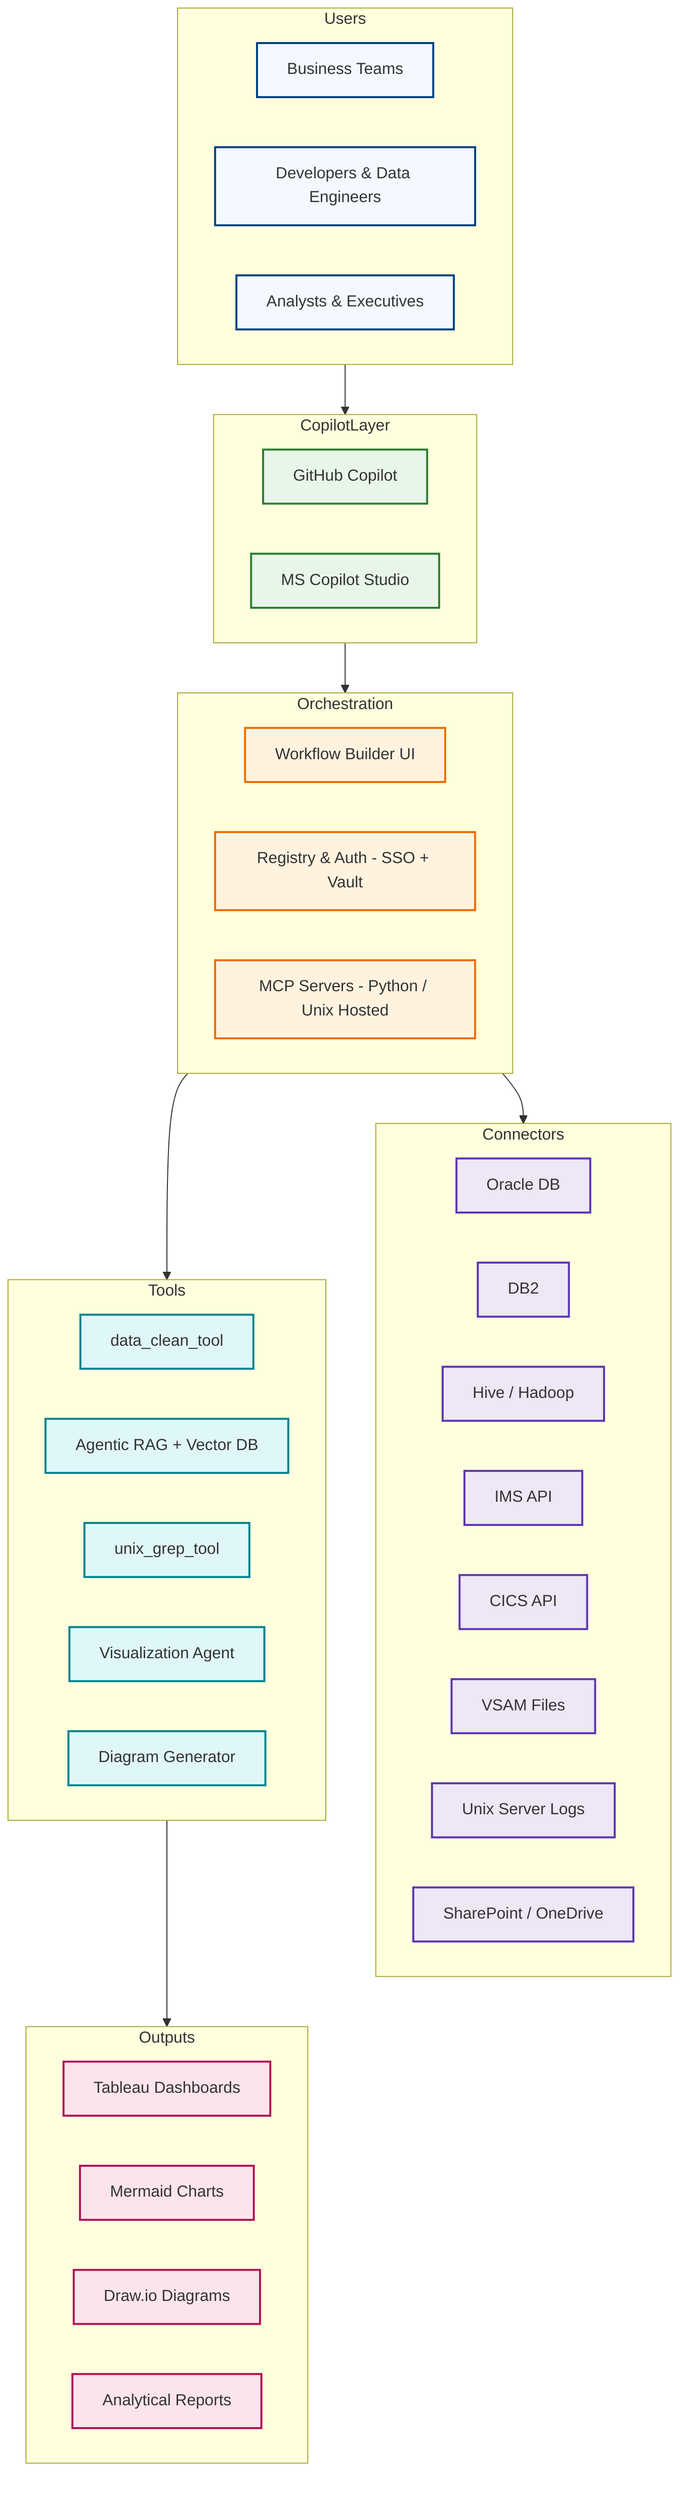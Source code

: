 flowchart TD
    %% --- Users ---
    subgraph Users
        U1[Business Teams]
        U2[Developers & Data Engineers]
        U3[Analysts & Executives]
    end

    %% --- Copilot Layer ---
    subgraph CopilotLayer
        GH[GitHub Copilot]
        M365[MS Copilot Studio]
    end

    %% --- Orchestration ---
    subgraph Orchestration
        WFUI[Workflow Builder UI]
        REG["Registry & Auth - SSO + Vault"]
        SRV["MCP Servers - Python / Unix Hosted"]
    end

    %% --- Connectors ---
    subgraph Connectors
        ORA[Oracle DB]
        DB2[DB2]
        HIVE[Hive / Hadoop]
        IMS[IMS API]
        CICS[CICS API]
        VSAM[VSAM Files]
        UNIX[Unix Server Logs]
        SP[SharePoint / OneDrive]
    end

    %% --- Tools ---
    subgraph Tools
        CLEAN[data_clean_tool]
        RAG[Agentic RAG + Vector DB]
        GREP[unix_grep_tool]
        VIZ[Visualization Agent]
        DIAG[Diagram Generator]
    end

    %% --- Outputs ---
    subgraph Outputs
        TBL[Tableau Dashboards]
        MRD[Mermaid Charts]
        DIO[Draw.io Diagrams]
        RPT[Analytical Reports]
    end

    %% --- Connections ---
    Users --> CopilotLayer
    CopilotLayer --> Orchestration
    Orchestration --> Connectors
    Orchestration --> Tools
    Tools --> Outputs

    %% --- Styling ---
    classDef users fill:#f4f9ff,stroke:#004080,stroke-width:2px
    classDef copilot fill:#e8f5e9,stroke:#2e7d32,stroke-width:2px
    classDef orchestration fill:#fff3e0,stroke:#ef6c00,stroke-width:2px
    classDef connectors fill:#ede7f6,stroke:#5e35b1,stroke-width:2px
    classDef tools fill:#e0f7fa,stroke:#00838f,stroke-width:2px
    classDef outputs fill:#fce4ec,stroke:#ad1457,stroke-width:2px

    class U1,U2,U3 users
    class GH,M365 copilot
    class WFUI,REG,SRV orchestration
    class ORA,DB2,HIVE,IMS,CICS,VSAM,UNIX,SP connectors
    class CLEAN,RAG,GREP,VIZ,DIAG tools
    class TBL,MRD,DIO,RPT outputs